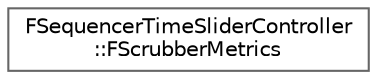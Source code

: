 digraph "Graphical Class Hierarchy"
{
 // INTERACTIVE_SVG=YES
 // LATEX_PDF_SIZE
  bgcolor="transparent";
  edge [fontname=Helvetica,fontsize=10,labelfontname=Helvetica,labelfontsize=10];
  node [fontname=Helvetica,fontsize=10,shape=box,height=0.2,width=0.4];
  rankdir="LR";
  Node0 [id="Node000000",label="FSequencerTimeSliderController\l::FScrubberMetrics",height=0.2,width=0.4,color="grey40", fillcolor="white", style="filled",URL="$d1/d92/structFSequencerTimeSliderController_1_1FScrubberMetrics.html",tooltip=" "];
}
